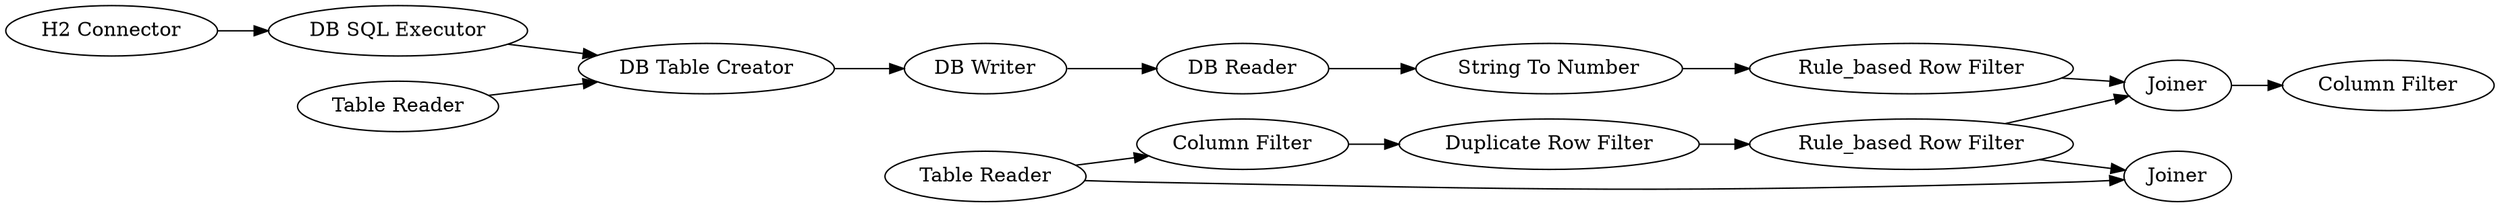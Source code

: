 digraph {
	88 -> 14
	87 -> 88
	16 -> 80
	76 -> 75
	79 -> 76
	82 -> 86
	83 -> 85
	80 -> 76
	13 -> 87
	85 -> 88
	75 -> 77
	85 -> 86
	84 -> 83
	82 -> 84
	77 -> 13
	86 [label=Joiner]
	16 [label="H2 Connector"]
	14 [label="Column Filter"]
	13 [label="String To Number"]
	79 [label="Table Reader"]
	84 [label="Column Filter"]
	82 [label="Table Reader"]
	87 [label="Rule_based Row Filter"]
	88 [label=Joiner]
	76 [label="DB Table Creator"]
	77 [label="DB Reader"]
	85 [label="Rule_based Row Filter"]
	80 [label="DB SQL Executor"]
	83 [label="Duplicate Row Filter"]
	75 [label="DB Writer"]
	rankdir=LR
}
